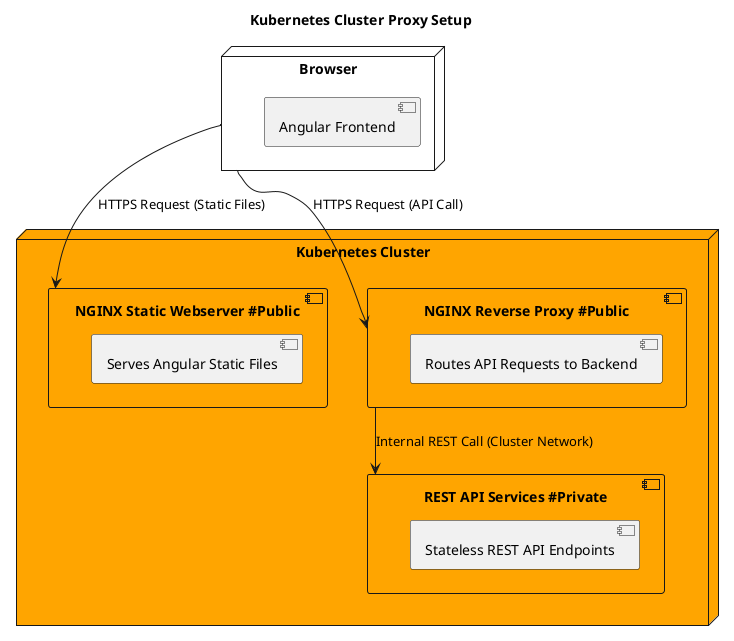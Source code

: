 @startuml

'Title for clarity
title Kubernetes Cluster Proxy Setup

'Single Kubernetes Cluster
node "Kubernetes Cluster" as PublicCluster #orange {
    'Frontend Components
    component "NGINX Static Webserver #Public" as NGINXStaticWebserver {
        [Serves Angular Static Files]
    }
    component "NGINX Reverse Proxy #Public" as NGINXReverseProxy {
        [Routes API Requests to Backend]
    }

    'Backend Components
    component "REST API Services #Private" as BackendAPI {
        [Stateless REST API Endpoints]
    }
}

'Browser representation
node "Browser" as Browser {
    [Angular Frontend]
}

'Connections
Browser --> NGINXStaticWebserver : HTTPS Request (Static Files)
Browser --> NGINXReverseProxy : HTTPS Request (API Call)
NGINXReverseProxy --> BackendAPI : Internal REST Call (Cluster Network)

@enduml
